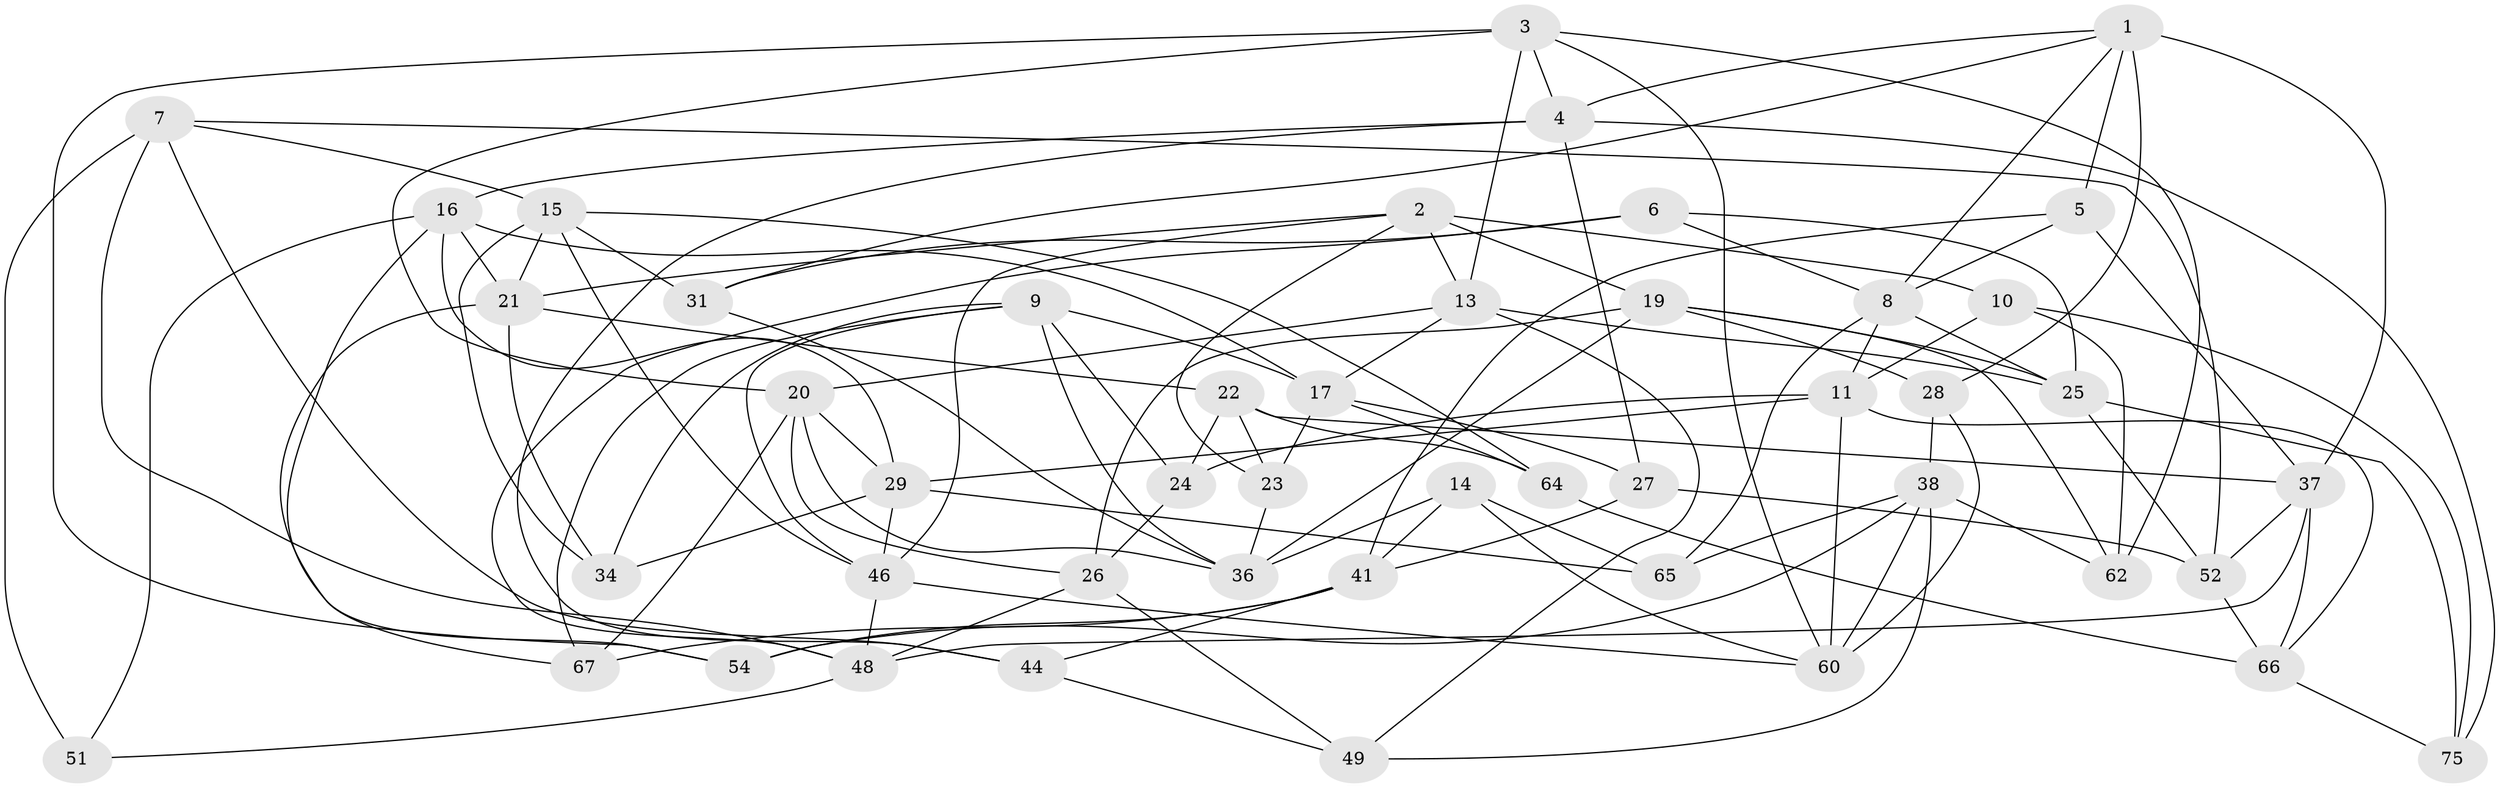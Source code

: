 // original degree distribution, {4: 1.0}
// Generated by graph-tools (version 1.1) at 2025/42/03/06/25 10:42:22]
// undirected, 47 vertices, 119 edges
graph export_dot {
graph [start="1"]
  node [color=gray90,style=filled];
  1 [super="+39"];
  2 [super="+32"];
  3 [super="+55"];
  4 [super="+59"];
  5;
  6;
  7 [super="+70"];
  8 [super="+33"];
  9 [super="+12"];
  10;
  11 [super="+18"];
  13 [super="+53"];
  14;
  15 [super="+71"];
  16 [super="+47"];
  17 [super="+50"];
  19 [super="+40"];
  20 [super="+43"];
  21 [super="+42"];
  22 [super="+74"];
  23;
  24 [super="+35"];
  25 [super="+76"];
  26 [super="+30"];
  27;
  28;
  29 [super="+72"];
  31;
  34;
  36 [super="+63"];
  37 [super="+45"];
  38 [super="+56"];
  41 [super="+57"];
  44;
  46 [super="+58"];
  48 [super="+73"];
  49;
  51;
  52 [super="+61"];
  54;
  60 [super="+68"];
  62;
  64;
  65;
  66 [super="+69"];
  67;
  75;
  1 -- 28;
  1 -- 31;
  1 -- 37;
  1 -- 4;
  1 -- 5;
  1 -- 8;
  2 -- 23;
  2 -- 46;
  2 -- 21;
  2 -- 10;
  2 -- 19;
  2 -- 13;
  3 -- 54;
  3 -- 4;
  3 -- 60;
  3 -- 20;
  3 -- 13;
  3 -- 62;
  4 -- 75;
  4 -- 27;
  4 -- 44;
  4 -- 16;
  5 -- 41;
  5 -- 37;
  5 -- 8;
  6 -- 31;
  6 -- 48;
  6 -- 8;
  6 -- 25;
  7 -- 51 [weight=2];
  7 -- 52;
  7 -- 15;
  7 -- 48;
  7 -- 44;
  8 -- 25;
  8 -- 65;
  8 -- 11;
  9 -- 34;
  9 -- 17;
  9 -- 24;
  9 -- 67;
  9 -- 36;
  9 -- 46;
  10 -- 62;
  10 -- 75;
  10 -- 11;
  11 -- 29;
  11 -- 66;
  11 -- 60;
  11 -- 24;
  13 -- 25;
  13 -- 49;
  13 -- 20;
  13 -- 17;
  14 -- 65;
  14 -- 60;
  14 -- 36;
  14 -- 41;
  15 -- 64;
  15 -- 34;
  15 -- 31;
  15 -- 46;
  15 -- 21;
  16 -- 17;
  16 -- 54;
  16 -- 51;
  16 -- 21;
  16 -- 29;
  17 -- 23;
  17 -- 64;
  17 -- 27;
  19 -- 62;
  19 -- 26;
  19 -- 28;
  19 -- 36;
  19 -- 25;
  20 -- 36;
  20 -- 26;
  20 -- 67;
  20 -- 29;
  21 -- 67;
  21 -- 34;
  21 -- 22;
  22 -- 24 [weight=2];
  22 -- 64;
  22 -- 23;
  22 -- 37;
  23 -- 36;
  24 -- 26 [weight=2];
  25 -- 52;
  25 -- 75;
  26 -- 48;
  26 -- 49;
  27 -- 41;
  27 -- 52;
  28 -- 38;
  28 -- 60;
  29 -- 34;
  29 -- 46;
  29 -- 65;
  31 -- 36;
  37 -- 52;
  37 -- 48;
  37 -- 66;
  38 -- 65;
  38 -- 54;
  38 -- 62;
  38 -- 49;
  38 -- 60;
  41 -- 54;
  41 -- 67;
  41 -- 44;
  44 -- 49;
  46 -- 48;
  46 -- 60;
  48 -- 51;
  52 -- 66 [weight=2];
  64 -- 66;
  66 -- 75;
}
